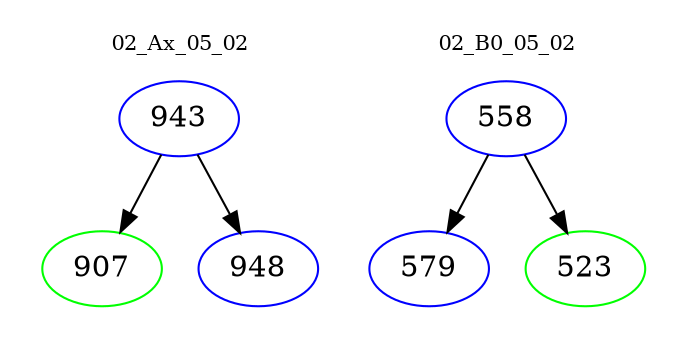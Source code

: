 digraph{
subgraph cluster_0 {
color = white
label = "02_Ax_05_02";
fontsize=10;
T0_943 [label="943", color="blue"]
T0_943 -> T0_907 [color="black"]
T0_907 [label="907", color="green"]
T0_943 -> T0_948 [color="black"]
T0_948 [label="948", color="blue"]
}
subgraph cluster_1 {
color = white
label = "02_B0_05_02";
fontsize=10;
T1_558 [label="558", color="blue"]
T1_558 -> T1_579 [color="black"]
T1_579 [label="579", color="blue"]
T1_558 -> T1_523 [color="black"]
T1_523 [label="523", color="green"]
}
}
